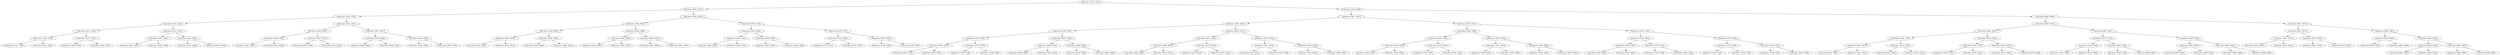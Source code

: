 digraph G{
884055169 [label="Node{data=[2791, 2791]}"]
884055169 -> 638458009
638458009 [label="Node{data=[2651, 2651]}"]
638458009 -> 1886363821
1886363821 [label="Node{data=[2329, 2329]}"]
1886363821 -> 675065633
675065633 [label="Node{data=[1823, 1823]}"]
675065633 -> 273771315
273771315 [label="Node{data=[1819, 1819]}"]
273771315 -> 1179480944
1179480944 [label="Node{data=[1792, 1792]}"]
1179480944 -> 1269483996
1269483996 [label="Node{data=[1722, 1722]}"]
1179480944 -> 102900271
102900271 [label="Node{data=[1816, 1816]}"]
273771315 -> 498190635
498190635 [label="Node{data=[1821, 1821]}"]
498190635 -> 818605854
818605854 [label="Node{data=[1820, 1820]}"]
498190635 -> 758330610
758330610 [label="Node{data=[1822, 1822]}"]
675065633 -> 982992929
982992929 [label="Node{data=[1827, 1827]}"]
982992929 -> 704390857
704390857 [label="Node{data=[1825, 1825]}"]
704390857 -> 1319739127
1319739127 [label="Node{data=[1824, 1824]}"]
704390857 -> 2047453044
2047453044 [label="Node{data=[1826, 1826]}"]
982992929 -> 2053062228
2053062228 [label="Node{data=[1829, 1829]}"]
2053062228 -> 853378488
853378488 [label="Node{data=[1828, 1828]}"]
2053062228 -> 813820722
813820722 [label="Node{data=[1830, 1830]}"]
1886363821 -> 126142545
126142545 [label="Node{data=[2643, 2643]}"]
126142545 -> 69921643
69921643 [label="Node{data=[2639, 2639]}"]
69921643 -> 1518620179
1518620179 [label="Node{data=[2399, 2399]}"]
1518620179 -> 1709438474
1709438474 [label="Node{data=[2382, 2382]}"]
1518620179 -> 1149533351
1149533351 [label="Node{data=[2638, 2638]}"]
69921643 -> 388409071
388409071 [label="Node{data=[2641, 2641]}"]
388409071 -> 1865057998
1865057998 [label="Node{data=[2640, 2640]}"]
388409071 -> 352546439
352546439 [label="Node{data=[2642, 2642]}"]
126142545 -> 1921341892
1921341892 [label="Node{data=[2647, 2647]}"]
1921341892 -> 1354143909
1354143909 [label="Node{data=[2645, 2645]}"]
1354143909 -> 1796307083
1796307083 [label="Node{data=[2644, 2644]}"]
1354143909 -> 1709720632
1709720632 [label="Node{data=[2646, 2646]}"]
1921341892 -> 1039891000
1039891000 [label="Node{data=[2649, 2649]}"]
1039891000 -> 1500298898
1500298898 [label="Node{data=[2648, 2648]}"]
1039891000 -> 970543124
970543124 [label="Node{data=[2650, 2650]}"]
638458009 -> 506923667
506923667 [label="Node{data=[2692, 2692]}"]
506923667 -> 2029750743
2029750743 [label="Node{data=[2684, 2684]}"]
2029750743 -> 1155477620
1155477620 [label="Node{data=[2655, 2655]}"]
1155477620 -> 938836235
938836235 [label="Node{data=[2653, 2653]}"]
938836235 -> 296773364
296773364 [label="Node{data=[2652, 2652]}"]
938836235 -> 899805220
899805220 [label="Node{data=[2654, 2654]}"]
1155477620 -> 146815604
146815604 [label="Node{data=[2682, 2682]}"]
146815604 -> 321265598
321265598 [label="Node{data=[2656, 2656]}"]
146815604 -> 28531944
28531944 [label="Node{data=[2683, 2683]}"]
2029750743 -> 1000975402
1000975402 [label="Node{data=[2688, 2688]}"]
1000975402 -> 850600625
850600625 [label="Node{data=[2686, 2686]}"]
850600625 -> 290132150
290132150 [label="Node{data=[2685, 2685]}"]
850600625 -> 176446059
176446059 [label="Node{data=[2687, 2687]}"]
1000975402 -> 2084208621
2084208621 [label="Node{data=[2690, 2690]}"]
2084208621 -> 1463250033
1463250033 [label="Node{data=[2689, 2689]}"]
2084208621 -> 514852993
514852993 [label="Node{data=[2691, 2691]}"]
506923667 -> 911171134
911171134 [label="Node{data=[2700, 2700]}"]
911171134 -> 430283277
430283277 [label="Node{data=[2696, 2696]}"]
430283277 -> 1964849580
1964849580 [label="Node{data=[2694, 2694]}"]
1964849580 -> 1803010958
1803010958 [label="Node{data=[2693, 2693]}"]
1964849580 -> 654691952
654691952 [label="Node{data=[2695, 2695]}"]
430283277 -> 314920303
314920303 [label="Node{data=[2698, 2698]}"]
314920303 -> 243914434
243914434 [label="Node{data=[2697, 2697]}"]
314920303 -> 1538723630
1538723630 [label="Node{data=[2699, 2699]}"]
911171134 -> 1388854374
1388854374 [label="Node{data=[2787, 2787]}"]
1388854374 -> 1792978277
1792978277 [label="Node{data=[2702, 2702]}"]
1792978277 -> 715213114
715213114 [label="Node{data=[2701, 2701]}"]
1792978277 -> 1233972543
1233972543 [label="Node{data=[2703, 2703]}"]
1388854374 -> 1521795940
1521795940 [label="Node{data=[2789, 2789]}"]
1521795940 -> 1159657682
1159657682 [label="Node{data=[2788, 2788]}"]
1521795940 -> 1700168146
1700168146 [label="Node{data=[2790, 2790]}"]
884055169 -> 1268608338
1268608338 [label="Node{data=[3399, 3399]}"]
1268608338 -> 936261798
936261798 [label="Node{data=[3041, 3041]}"]
936261798 -> 94670565
94670565 [label="Node{data=[2807, 2807]}"]
94670565 -> 1420679058
1420679058 [label="Node{data=[2799, 2799]}"]
1420679058 -> 1954203560
1954203560 [label="Node{data=[2795, 2795]}"]
1954203560 -> 842521225
842521225 [label="Node{data=[2793, 2793]}"]
842521225 -> 323336588
323336588 [label="Node{data=[2792, 2792]}"]
842521225 -> 703524145
703524145 [label="Node{data=[2794, 2794]}"]
1954203560 -> 193673251
193673251 [label="Node{data=[2797, 2797]}"]
193673251 -> 124016713
124016713 [label="Node{data=[2796, 2796]}"]
193673251 -> 970135792
970135792 [label="Node{data=[2798, 2798]}"]
1420679058 -> 1737158046
1737158046 [label="Node{data=[2803, 2803]}"]
1737158046 -> 890407788
890407788 [label="Node{data=[2801, 2801]}"]
890407788 -> 269560727
269560727 [label="Node{data=[2800, 2800]}"]
890407788 -> 824485373
824485373 [label="Node{data=[2802, 2802]}"]
1737158046 -> 32659546
32659546 [label="Node{data=[2805, 2805]}"]
32659546 -> 547027683
547027683 [label="Node{data=[2804, 2804]}"]
32659546 -> 961421556
961421556 [label="Node{data=[2806, 2806]}"]
94670565 -> 760312173
760312173 [label="Node{data=[2815, 2815]}"]
760312173 -> 1056103445
1056103445 [label="Node{data=[2811, 2811]}"]
1056103445 -> 1229485258
1229485258 [label="Node{data=[2809, 2809]}"]
1229485258 -> 29992087
29992087 [label="Node{data=[2808, 2808]}"]
1229485258 -> 657811418
657811418 [label="Node{data=[2810, 2810]}"]
1056103445 -> 261031261
261031261 [label="Node{data=[2813, 2813]}"]
261031261 -> 99343938
99343938 [label="Node{data=[2812, 2812]}"]
261031261 -> 1229598580
1229598580 [label="Node{data=[2814, 2814]}"]
760312173 -> 1171102256
1171102256 [label="Node{data=[3037, 3037]}"]
1171102256 -> 849332793
849332793 [label="Node{data=[2817, 2817]}"]
849332793 -> 1776098278
1776098278 [label="Node{data=[2816, 2816]}"]
849332793 -> 1911859238
1911859238 [label="Node{data=[3036, 3036]}"]
1171102256 -> 1480695858
1480695858 [label="Node{data=[3039, 3039]}"]
1480695858 -> 339965697
339965697 [label="Node{data=[3038, 3038]}"]
1480695858 -> 364928068
364928068 [label="Node{data=[3040, 3040]}"]
936261798 -> 1101095746
1101095746 [label="Node{data=[3057, 3057]}"]
1101095746 -> 338959220
338959220 [label="Node{data=[3049, 3049]}"]
338959220 -> 465603980
465603980 [label="Node{data=[3045, 3045]}"]
465603980 -> 209043660
209043660 [label="Node{data=[3043, 3043]}"]
209043660 -> 1183058291
1183058291 [label="Node{data=[3042, 3042]}"]
209043660 -> 1918850412
1918850412 [label="Node{data=[3044, 3044]}"]
465603980 -> 1835801158
1835801158 [label="Node{data=[3047, 3047]}"]
1835801158 -> 1337840775
1337840775 [label="Node{data=[3046, 3046]}"]
1835801158 -> 689210258
689210258 [label="Node{data=[3048, 3048]}"]
338959220 -> 560482281
560482281 [label="Node{data=[3053, 3053]}"]
560482281 -> 744212392
744212392 [label="Node{data=[3051, 3051]}"]
744212392 -> 232994632
232994632 [label="Node{data=[3050, 3050]}"]
744212392 -> 6700405
6700405 [label="Node{data=[3052, 3052]}"]
560482281 -> 1674732959
1674732959 [label="Node{data=[3055, 3055]}"]
1674732959 -> 289839306
289839306 [label="Node{data=[3054, 3054]}"]
1674732959 -> 93041885
93041885 [label="Node{data=[3056, 3056]}"]
1101095746 -> 876067980
876067980 [label="Node{data=[3391, 3391]}"]
876067980 -> 1153026312
1153026312 [label="Node{data=[3061, 3061]}"]
1153026312 -> 1629264285
1629264285 [label="Node{data=[3059, 3059]}"]
1629264285 -> 971633727
971633727 [label="Node{data=[3058, 3058]}"]
1629264285 -> 808713298
808713298 [label="Node{data=[3060, 3060]}"]
1153026312 -> 986219221
986219221 [label="Node{data=[3374, 3374]}"]
986219221 -> 1058874464
1058874464 [label="Node{data=[3344, 3344]}"]
986219221 -> 1227057072
1227057072 [label="Node{data=[3390, 3390]}"]
876067980 -> 1717425066
1717425066 [label="Node{data=[3395, 3395]}"]
1717425066 -> 419249054
419249054 [label="Node{data=[3393, 3393]}"]
419249054 -> 1310012101
1310012101 [label="Node{data=[3392, 3392]}"]
419249054 -> 475644496
475644496 [label="Node{data=[3394, 3394]}"]
1717425066 -> 345080562
345080562 [label="Node{data=[3397, 3397]}"]
345080562 -> 1707174453
1707174453 [label="Node{data=[3396, 3396]}"]
345080562 -> 44433234
44433234 [label="Node{data=[3398, 3398]}"]
1268608338 -> 1346168340
1346168340 [label="Node{data=[9669, 9669]}"]
1346168340 -> 1210218739
1210218739 [label="Node{data=[6357, 6357]}"]
1210218739 -> 651965184
651965184 [label="Node{data=[4291, 4291]}"]
651965184 -> 187570150
187570150 [label="Node{data=[3403, 3403]}"]
187570150 -> 1016421585
1016421585 [label="Node{data=[3401, 3401]}"]
1016421585 -> 1739279952
1739279952 [label="Node{data=[3400, 3400]}"]
1016421585 -> 547894678
547894678 [label="Node{data=[3402, 3402]}"]
187570150 -> 1531086658
1531086658 [label="Node{data=[3434, 3434]}"]
1531086658 -> 1294412591
1294412591 [label="Node{data=[3404, 3404]}"]
1531086658 -> 1891841301
1891841301 [label="Node{data=[4247, 4247]}"]
651965184 -> 296139294
296139294 [label="Node{data=[6329, 6329]}"]
296139294 -> 1586583551
1586583551 [label="Node{data=[4790, 4790]}"]
1586583551 -> 714830161
714830161 [label="Node{data=[4784, 4784]}"]
1586583551 -> 1134133898
1134133898 [label="Node{data=[4832, 4832]}"]
296139294 -> 1741403821
1741403821 [label="Node{data=[6355, 6355]}"]
1741403821 -> 858864388
858864388 [label="Node{data=[6344, 6344]}"]
1741403821 -> 1121043914
1121043914 [label="Node{data=[6356, 6356]}"]
1210218739 -> 1305711304
1305711304 [label="Node{data=[9661, 9661]}"]
1305711304 -> 2006395649
2006395649 [label="Node{data=[9187, 9187]}"]
2006395649 -> 1296353260
1296353260 [label="Node{data=[7202, 7202]}"]
1296353260 -> 24622107
24622107 [label="Node{data=[7185, 7185]}"]
1296353260 -> 1348674351
1348674351 [label="Node{data=[9069, 9069]}"]
2006395649 -> 518178049
518178049 [label="Node{data=[9623, 9623]}"]
518178049 -> 1970412182
1970412182 [label="Node{data=[9569, 9569]}"]
518178049 -> 1226424143
1226424143 [label="Node{data=[9660, 9660]}"]
1305711304 -> 2791192
2791192 [label="Node{data=[9665, 9665]}"]
2791192 -> 149459153
149459153 [label="Node{data=[9663, 9663]}"]
149459153 -> 1831575024
1831575024 [label="Node{data=[9662, 9662]}"]
149459153 -> 1766634717
1766634717 [label="Node{data=[9664, 9664]}"]
2791192 -> 1032481979
1032481979 [label="Node{data=[9667, 9667]}"]
1032481979 -> 1906838979
1906838979 [label="Node{data=[9666, 9666]}"]
1032481979 -> 1079888411
1079888411 [label="Node{data=[9668, 9668]}"]
1346168340 -> 1278960785
1278960785 [label="Node{data=[9677, 9677]}"]
1278960785 -> 574240281
574240281 [label="Node{data=[9673, 9673]}"]
574240281 -> 323875208
323875208 [label="Node{data=[9671, 9671]}"]
323875208 -> 1030679784
1030679784 [label="Node{data=[9670, 9670]}"]
323875208 -> 719722552
719722552 [label="Node{data=[9672, 9672]}"]
574240281 -> 1495234947
1495234947 [label="Node{data=[9675, 9675]}"]
1495234947 -> 631378585
631378585 [label="Node{data=[9674, 9674]}"]
1495234947 -> 1877058409
1877058409 [label="Node{data=[9676, 9676]}"]
1278960785 -> 1968980341
1968980341 [label="Node{data=[9681, 9681]}"]
1968980341 -> 1471020348
1471020348 [label="Node{data=[9679, 9679]}"]
1471020348 -> 1647188874
1647188874 [label="Node{data=[9678, 9678]}"]
1471020348 -> 3544653
3544653 [label="Node{data=[9680, 9680]}"]
1968980341 -> 402041047
402041047 [label="Node{data=[9685, 9685]}"]
402041047 -> 797631240
797631240 [label="Node{data=[9683, 9683]}"]
797631240 -> 1038765880
1038765880 [label="Node{data=[9682, 9682]}"]
797631240 -> 232698550
232698550 [label="Node{data=[9684, 9684]}"]
402041047 -> 793510858
793510858 [label="Node{data=[9687, 9687]}"]
793510858 -> 1462118280
1462118280 [label="Node{data=[9686, 9686]}"]
793510858 -> 953823707
953823707 [label="Node{data=[9946, 9946]}"]
}